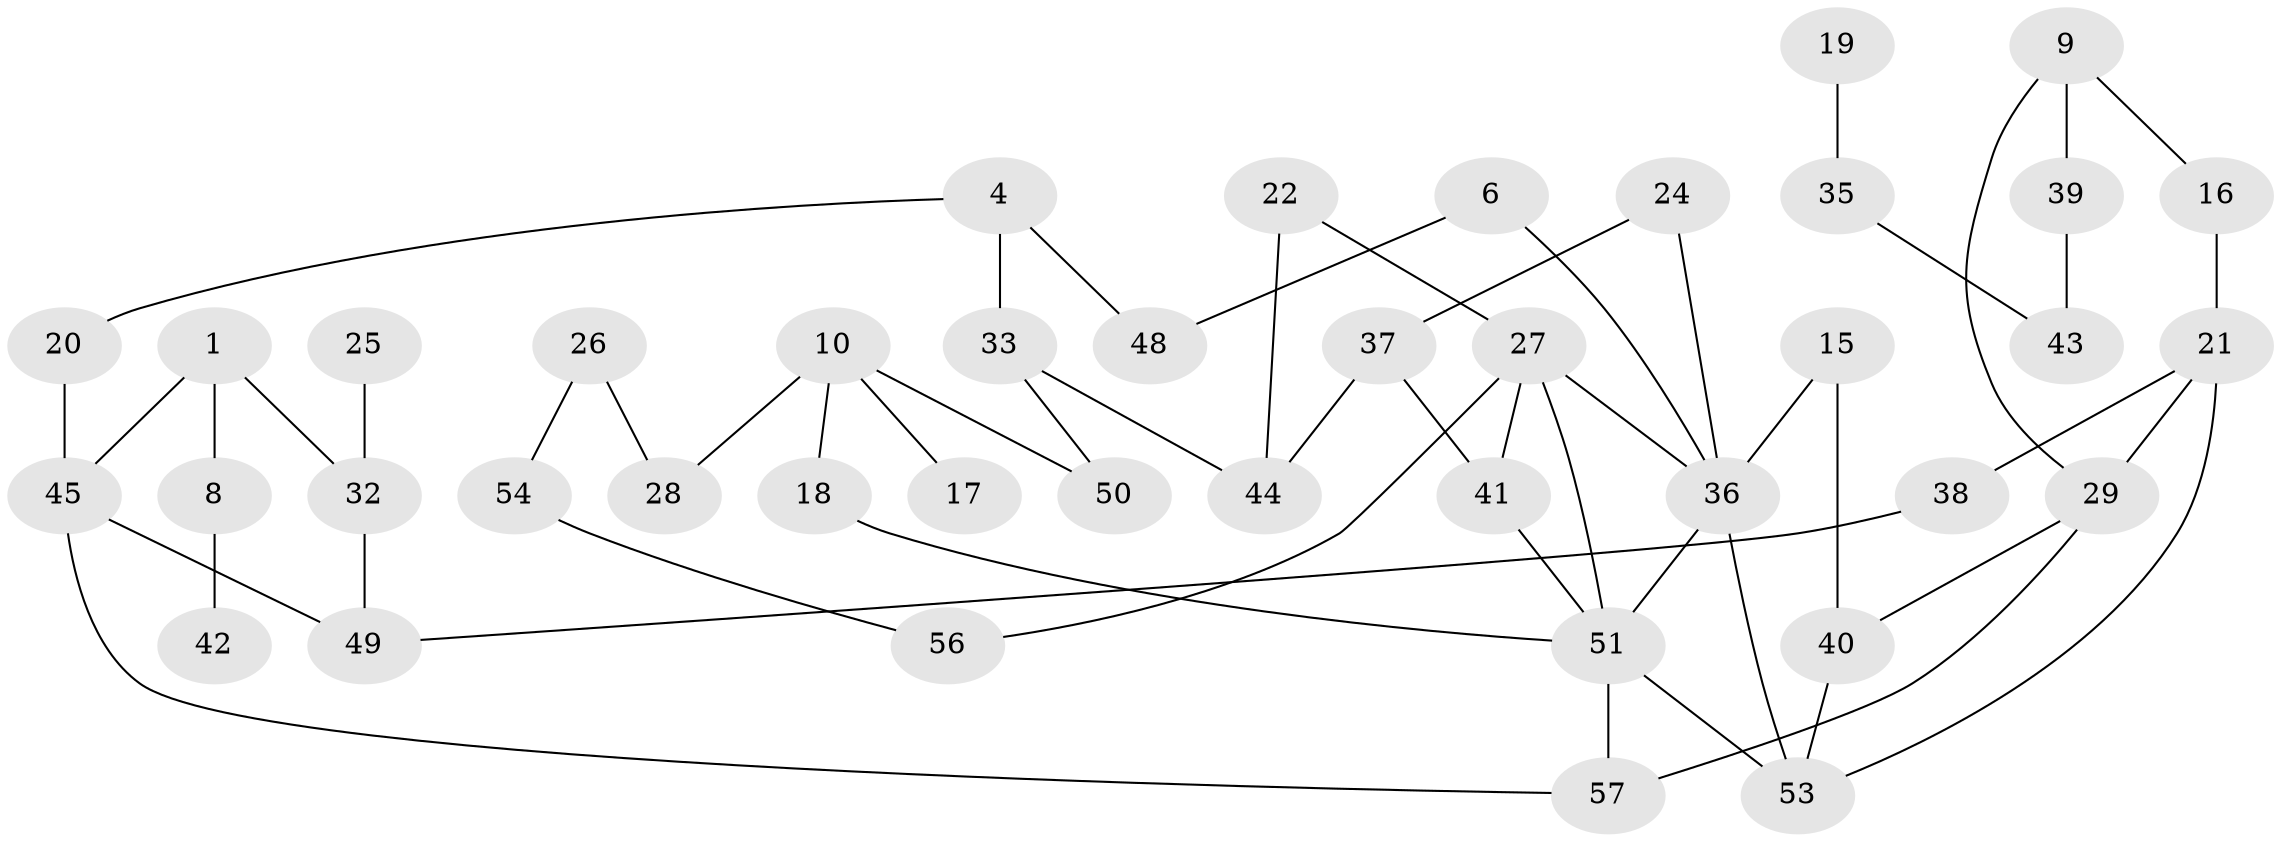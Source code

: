 // original degree distribution, {4: 0.11403508771929824, 2: 0.2894736842105263, 1: 0.23684210526315788, 3: 0.18421052631578946, 0: 0.14035087719298245, 5: 0.02631578947368421, 7: 0.008771929824561403}
// Generated by graph-tools (version 1.1) at 2025/35/03/04/25 23:35:54]
// undirected, 41 vertices, 55 edges
graph export_dot {
  node [color=gray90,style=filled];
  1;
  4;
  6;
  8;
  9;
  10;
  15;
  16;
  17;
  18;
  19;
  20;
  21;
  22;
  24;
  25;
  26;
  27;
  28;
  29;
  32;
  33;
  35;
  36;
  37;
  38;
  39;
  40;
  41;
  42;
  43;
  44;
  45;
  48;
  49;
  50;
  51;
  53;
  54;
  56;
  57;
  1 -- 8 [weight=1.0];
  1 -- 32 [weight=1.0];
  1 -- 45 [weight=2.0];
  4 -- 20 [weight=1.0];
  4 -- 33 [weight=1.0];
  4 -- 48 [weight=1.0];
  6 -- 36 [weight=1.0];
  6 -- 48 [weight=1.0];
  8 -- 42 [weight=1.0];
  9 -- 16 [weight=1.0];
  9 -- 29 [weight=1.0];
  9 -- 39 [weight=1.0];
  10 -- 17 [weight=1.0];
  10 -- 18 [weight=1.0];
  10 -- 28 [weight=1.0];
  10 -- 50 [weight=1.0];
  15 -- 36 [weight=1.0];
  15 -- 40 [weight=1.0];
  16 -- 21 [weight=1.0];
  18 -- 51 [weight=2.0];
  19 -- 35 [weight=1.0];
  20 -- 45 [weight=1.0];
  21 -- 29 [weight=1.0];
  21 -- 38 [weight=1.0];
  21 -- 53 [weight=1.0];
  22 -- 27 [weight=1.0];
  22 -- 44 [weight=1.0];
  24 -- 36 [weight=1.0];
  24 -- 37 [weight=1.0];
  25 -- 32 [weight=1.0];
  26 -- 28 [weight=1.0];
  26 -- 54 [weight=1.0];
  27 -- 36 [weight=1.0];
  27 -- 41 [weight=1.0];
  27 -- 51 [weight=2.0];
  27 -- 56 [weight=1.0];
  29 -- 40 [weight=1.0];
  29 -- 57 [weight=1.0];
  32 -- 49 [weight=1.0];
  33 -- 44 [weight=1.0];
  33 -- 50 [weight=1.0];
  35 -- 43 [weight=1.0];
  36 -- 51 [weight=1.0];
  36 -- 53 [weight=1.0];
  37 -- 41 [weight=1.0];
  37 -- 44 [weight=1.0];
  38 -- 49 [weight=1.0];
  39 -- 43 [weight=1.0];
  40 -- 53 [weight=1.0];
  41 -- 51 [weight=1.0];
  45 -- 49 [weight=1.0];
  45 -- 57 [weight=1.0];
  51 -- 53 [weight=1.0];
  51 -- 57 [weight=1.0];
  54 -- 56 [weight=1.0];
}
